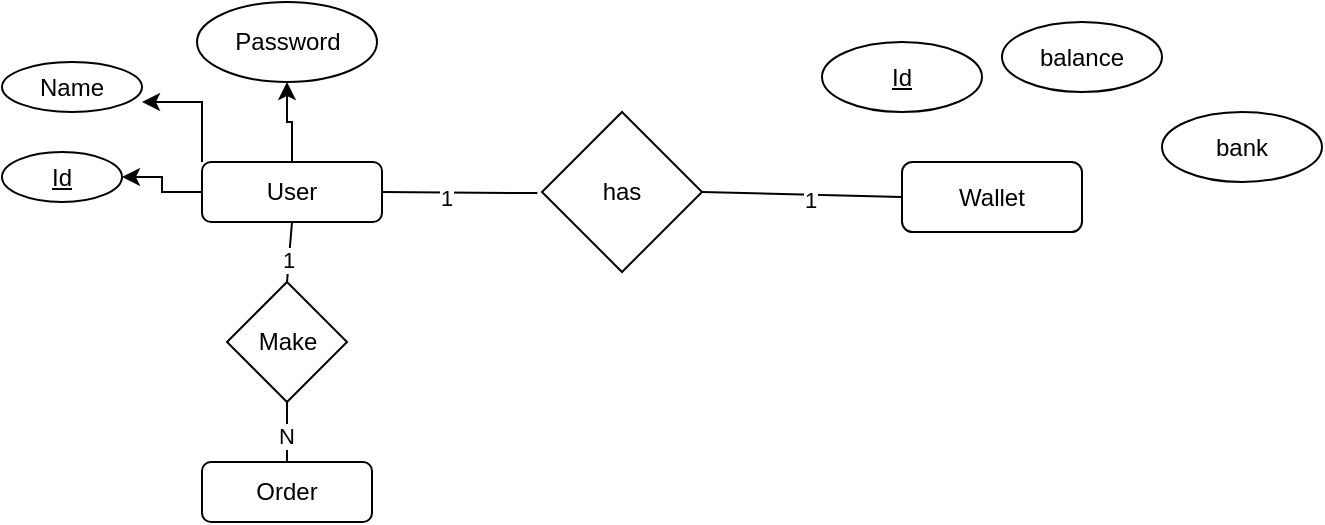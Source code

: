 <mxfile version="28.0.7">
  <diagram id="R2lEEEUBdFMjLlhIrx00" name="Page-1">
    <mxGraphModel dx="1273" dy="570" grid="1" gridSize="10" guides="1" tooltips="1" connect="1" arrows="1" fold="1" page="1" pageScale="1" pageWidth="850" pageHeight="1100" math="0" shadow="0" extFonts="Permanent Marker^https://fonts.googleapis.com/css?family=Permanent+Marker">
      <root>
        <mxCell id="0" />
        <mxCell id="1" parent="0" />
        <mxCell id="SFyVOW8ao8CvkJGXZydc-22" style="edgeStyle=orthogonalEdgeStyle;rounded=0;orthogonalLoop=1;jettySize=auto;html=1;exitX=0.5;exitY=0;exitDx=0;exitDy=0;entryX=0.5;entryY=1;entryDx=0;entryDy=0;" edge="1" parent="1" source="WACvE3eF8NQRxTUj8K_r-1" target="SFyVOW8ao8CvkJGXZydc-20">
          <mxGeometry relative="1" as="geometry" />
        </mxCell>
        <mxCell id="SFyVOW8ao8CvkJGXZydc-24" style="edgeStyle=orthogonalEdgeStyle;rounded=0;orthogonalLoop=1;jettySize=auto;html=1;exitX=0;exitY=0.5;exitDx=0;exitDy=0;entryX=1;entryY=0.5;entryDx=0;entryDy=0;" edge="1" parent="1" source="WACvE3eF8NQRxTUj8K_r-1" target="SFyVOW8ao8CvkJGXZydc-21">
          <mxGeometry relative="1" as="geometry" />
        </mxCell>
        <mxCell id="WACvE3eF8NQRxTUj8K_r-1" value="User" style="rounded=1;whiteSpace=wrap;html=1;" parent="1" vertex="1">
          <mxGeometry x="250" y="160" width="90" height="30" as="geometry" />
        </mxCell>
        <mxCell id="SFyVOW8ao8CvkJGXZydc-1" value="has" style="rhombus;whiteSpace=wrap;html=1;" vertex="1" parent="1">
          <mxGeometry x="420" y="135" width="80" height="80" as="geometry" />
        </mxCell>
        <mxCell id="SFyVOW8ao8CvkJGXZydc-2" value="Wallet" style="rounded=1;whiteSpace=wrap;html=1;" vertex="1" parent="1">
          <mxGeometry x="600" y="160" width="90" height="35" as="geometry" />
        </mxCell>
        <mxCell id="SFyVOW8ao8CvkJGXZydc-7" value="" style="endArrow=none;html=1;rounded=0;entryX=0;entryY=0.5;entryDx=0;entryDy=0;exitX=1;exitY=0.5;exitDx=0;exitDy=0;" edge="1" parent="1" source="SFyVOW8ao8CvkJGXZydc-1" target="SFyVOW8ao8CvkJGXZydc-2">
          <mxGeometry width="50" height="50" relative="1" as="geometry">
            <mxPoint x="500" y="245" as="sourcePoint" />
            <mxPoint x="550" y="195" as="targetPoint" />
          </mxGeometry>
        </mxCell>
        <mxCell id="SFyVOW8ao8CvkJGXZydc-16" value="1" style="edgeLabel;html=1;align=center;verticalAlign=middle;resizable=0;points=[];" vertex="1" connectable="0" parent="SFyVOW8ao8CvkJGXZydc-7">
          <mxGeometry x="0.077" y="-2" relative="1" as="geometry">
            <mxPoint as="offset" />
          </mxGeometry>
        </mxCell>
        <mxCell id="SFyVOW8ao8CvkJGXZydc-8" value="" style="endArrow=none;html=1;rounded=0;entryX=-0.029;entryY=0.507;entryDx=0;entryDy=0;entryPerimeter=0;exitX=1;exitY=0.5;exitDx=0;exitDy=0;" edge="1" parent="1" source="WACvE3eF8NQRxTUj8K_r-1" target="SFyVOW8ao8CvkJGXZydc-1">
          <mxGeometry width="50" height="50" relative="1" as="geometry">
            <mxPoint x="360" y="230" as="sourcePoint" />
            <mxPoint x="410" y="180" as="targetPoint" />
          </mxGeometry>
        </mxCell>
        <mxCell id="SFyVOW8ao8CvkJGXZydc-15" value="1" style="edgeLabel;html=1;align=center;verticalAlign=middle;resizable=0;points=[];" vertex="1" connectable="0" parent="SFyVOW8ao8CvkJGXZydc-8">
          <mxGeometry x="-0.181" y="-3" relative="1" as="geometry">
            <mxPoint as="offset" />
          </mxGeometry>
        </mxCell>
        <mxCell id="SFyVOW8ao8CvkJGXZydc-9" value="Order" style="rounded=1;whiteSpace=wrap;html=1;" vertex="1" parent="1">
          <mxGeometry x="250" y="310" width="85" height="30" as="geometry" />
        </mxCell>
        <mxCell id="SFyVOW8ao8CvkJGXZydc-10" value="" style="endArrow=none;html=1;rounded=0;entryX=0.5;entryY=1;entryDx=0;entryDy=0;exitX=0.5;exitY=0;exitDx=0;exitDy=0;" edge="1" parent="1" source="SFyVOW8ao8CvkJGXZydc-9" target="SFyVOW8ao8CvkJGXZydc-11">
          <mxGeometry width="50" height="50" relative="1" as="geometry">
            <mxPoint x="140" y="330" as="sourcePoint" />
            <mxPoint x="190" y="280" as="targetPoint" />
          </mxGeometry>
        </mxCell>
        <mxCell id="SFyVOW8ao8CvkJGXZydc-14" value="N" style="edgeLabel;html=1;align=center;verticalAlign=middle;resizable=0;points=[];" vertex="1" connectable="0" parent="SFyVOW8ao8CvkJGXZydc-10">
          <mxGeometry x="-0.147" y="1" relative="1" as="geometry">
            <mxPoint as="offset" />
          </mxGeometry>
        </mxCell>
        <mxCell id="SFyVOW8ao8CvkJGXZydc-11" value="Make" style="rhombus;whiteSpace=wrap;html=1;" vertex="1" parent="1">
          <mxGeometry x="262.5" y="220" width="60" height="60" as="geometry" />
        </mxCell>
        <mxCell id="SFyVOW8ao8CvkJGXZydc-12" value="" style="endArrow=none;html=1;rounded=0;entryX=0.5;entryY=1;entryDx=0;entryDy=0;exitX=0.5;exitY=0;exitDx=0;exitDy=0;" edge="1" parent="1" source="SFyVOW8ao8CvkJGXZydc-11" target="WACvE3eF8NQRxTUj8K_r-1">
          <mxGeometry width="50" height="50" relative="1" as="geometry">
            <mxPoint x="150" y="250" as="sourcePoint" />
            <mxPoint x="150" y="220" as="targetPoint" />
          </mxGeometry>
        </mxCell>
        <mxCell id="SFyVOW8ao8CvkJGXZydc-13" value="1" style="edgeLabel;html=1;align=center;verticalAlign=middle;resizable=0;points=[];" vertex="1" connectable="0" parent="SFyVOW8ao8CvkJGXZydc-12">
          <mxGeometry x="-0.283" y="1" relative="1" as="geometry">
            <mxPoint as="offset" />
          </mxGeometry>
        </mxCell>
        <mxCell id="SFyVOW8ao8CvkJGXZydc-19" value="Name" style="ellipse;whiteSpace=wrap;html=1;" vertex="1" parent="1">
          <mxGeometry x="150" y="110" width="70" height="25" as="geometry" />
        </mxCell>
        <mxCell id="SFyVOW8ao8CvkJGXZydc-20" value="Password" style="ellipse;whiteSpace=wrap;html=1;" vertex="1" parent="1">
          <mxGeometry x="247.5" y="80" width="90" height="40" as="geometry" />
        </mxCell>
        <mxCell id="SFyVOW8ao8CvkJGXZydc-21" value="&lt;u&gt;Id&lt;/u&gt;" style="ellipse;whiteSpace=wrap;html=1;" vertex="1" parent="1">
          <mxGeometry x="150" y="155" width="60" height="25" as="geometry" />
        </mxCell>
        <mxCell id="SFyVOW8ao8CvkJGXZydc-23" style="edgeStyle=orthogonalEdgeStyle;rounded=0;orthogonalLoop=1;jettySize=auto;html=1;exitX=0;exitY=0;exitDx=0;exitDy=0;entryX=1;entryY=0.8;entryDx=0;entryDy=0;entryPerimeter=0;" edge="1" parent="1" source="WACvE3eF8NQRxTUj8K_r-1" target="SFyVOW8ao8CvkJGXZydc-19">
          <mxGeometry relative="1" as="geometry" />
        </mxCell>
        <mxCell id="SFyVOW8ao8CvkJGXZydc-25" value="&lt;u&gt;Id&lt;/u&gt;" style="ellipse;whiteSpace=wrap;html=1;" vertex="1" parent="1">
          <mxGeometry x="560" y="100" width="80" height="35" as="geometry" />
        </mxCell>
        <mxCell id="SFyVOW8ao8CvkJGXZydc-26" value="balance" style="ellipse;whiteSpace=wrap;html=1;" vertex="1" parent="1">
          <mxGeometry x="650" y="90" width="80" height="35" as="geometry" />
        </mxCell>
        <mxCell id="SFyVOW8ao8CvkJGXZydc-27" value="bank" style="ellipse;whiteSpace=wrap;html=1;" vertex="1" parent="1">
          <mxGeometry x="730" y="135" width="80" height="35" as="geometry" />
        </mxCell>
      </root>
    </mxGraphModel>
  </diagram>
</mxfile>
